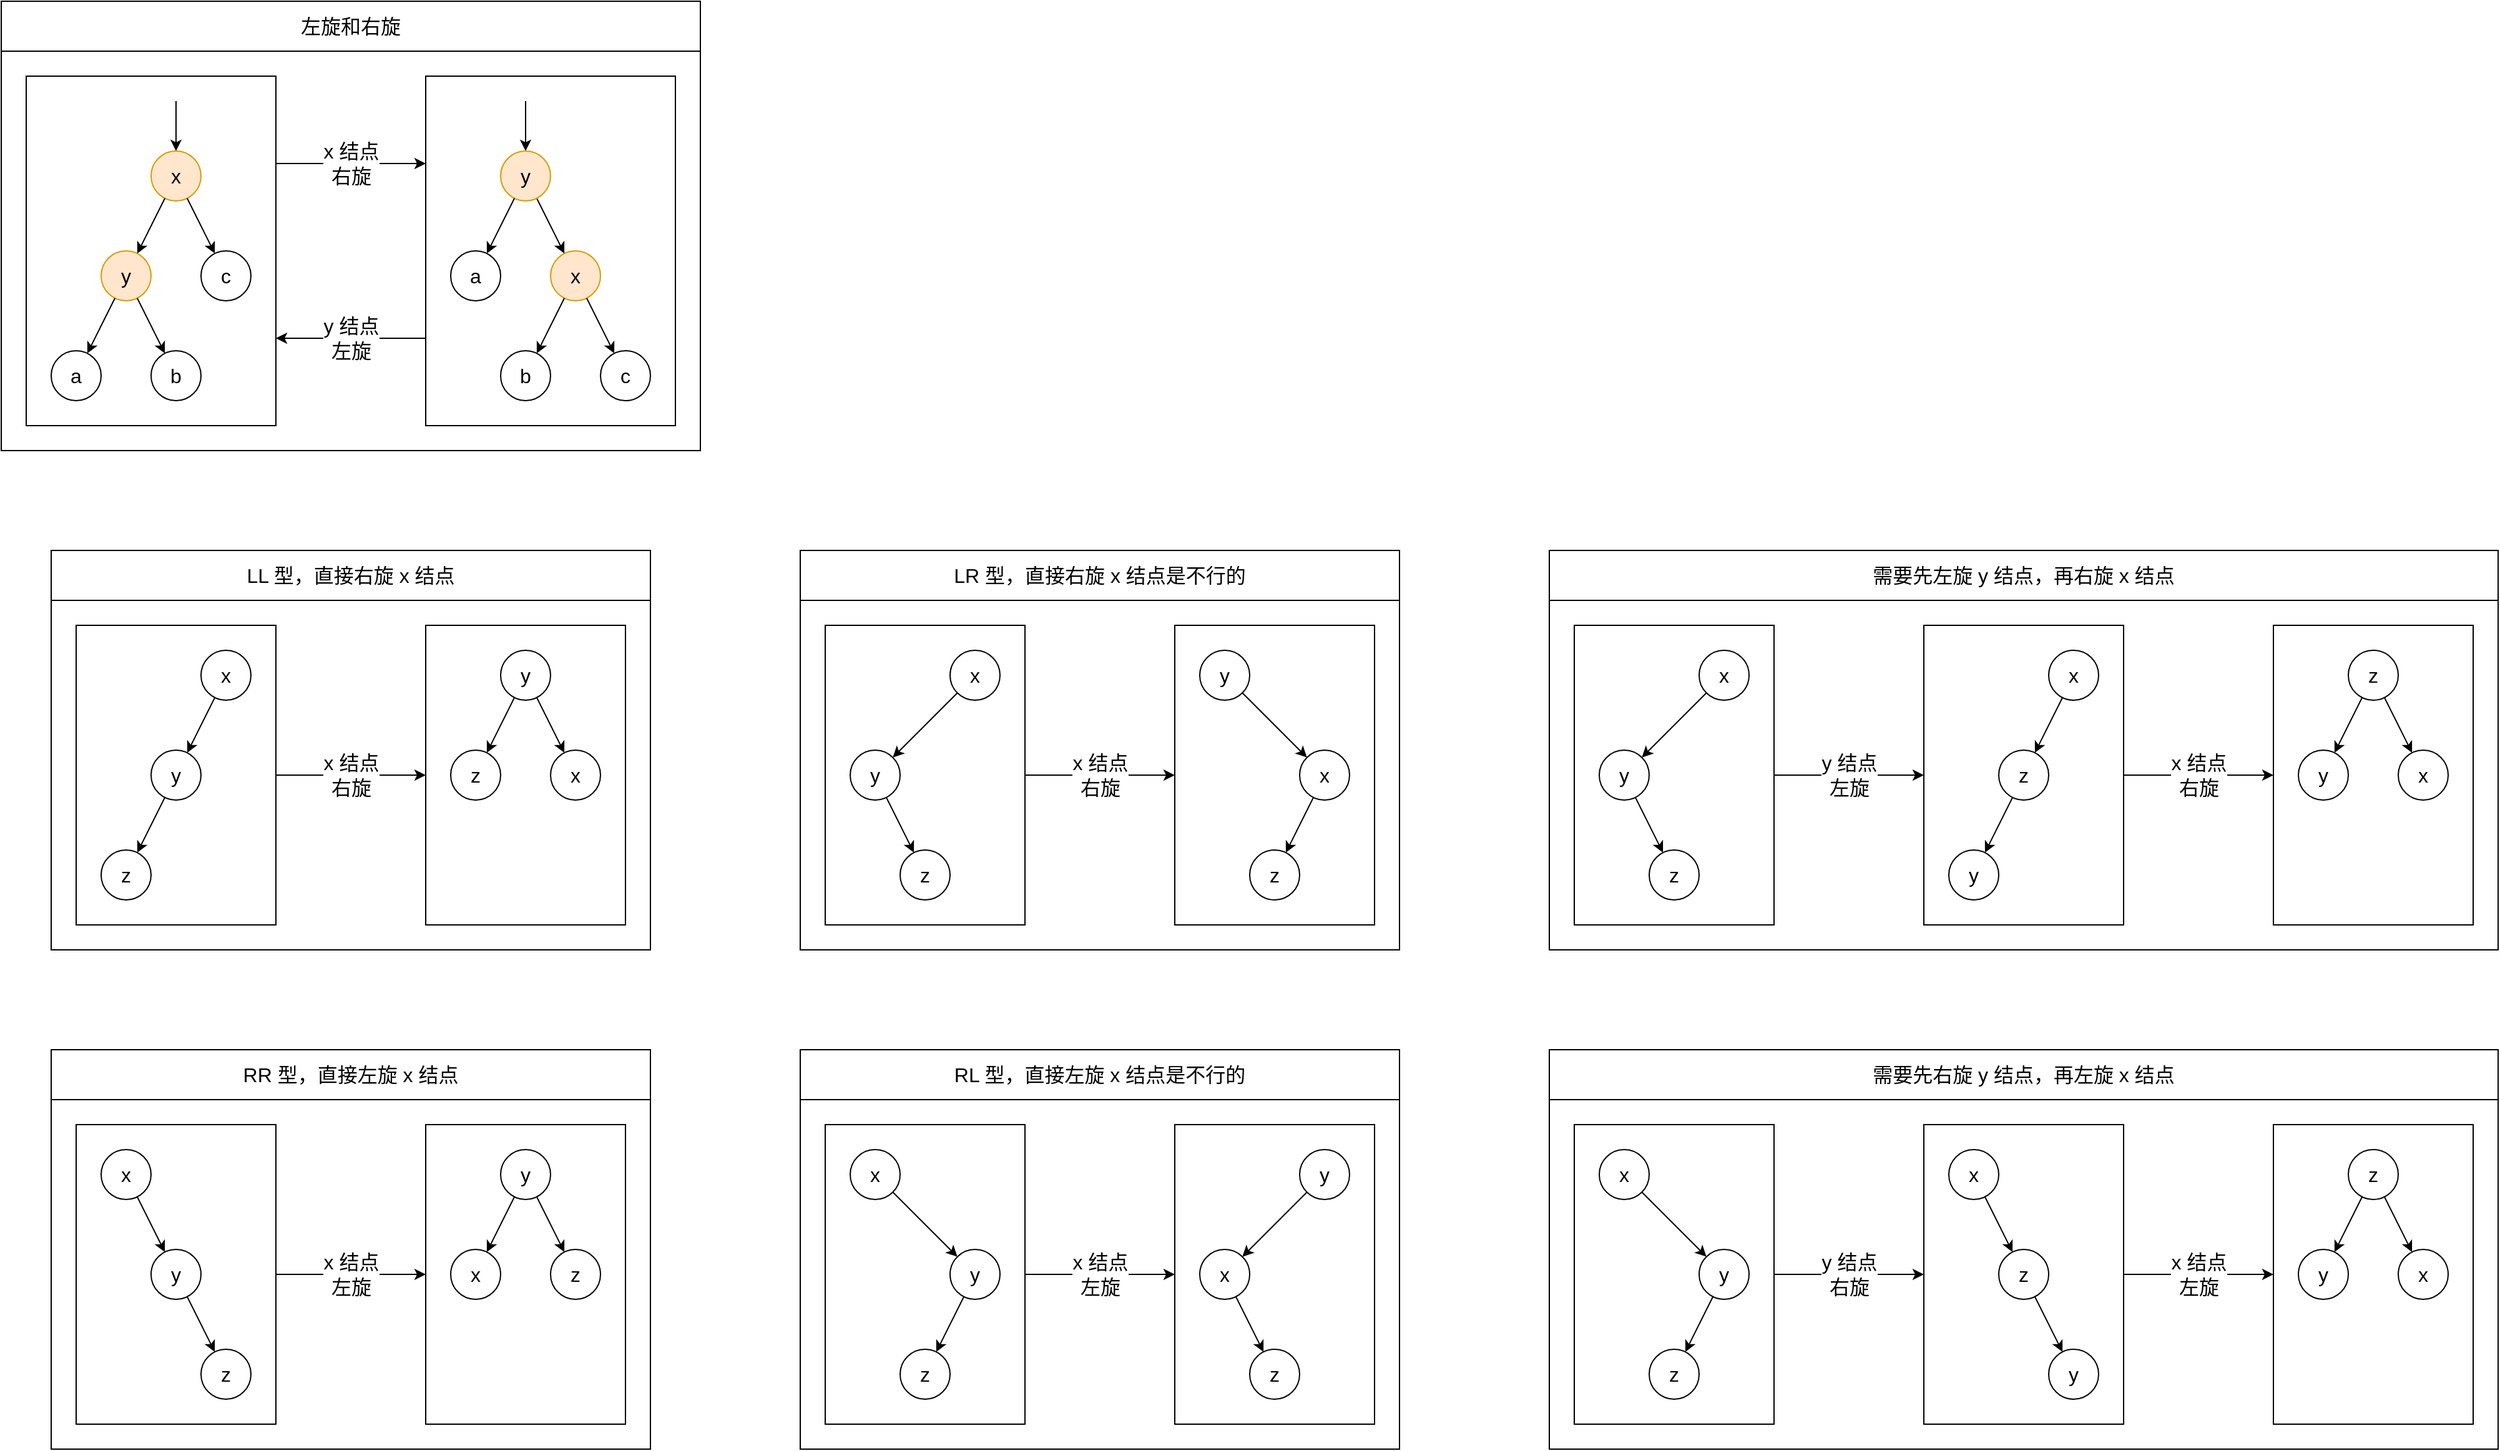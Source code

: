 <mxfile version="17.4.2" type="device"><diagram id="_bUpWqj7uk2EGXvaQ5KL" name="第 1 页"><mxGraphModel dx="1408" dy="843" grid="1" gridSize="10" guides="0" tooltips="1" connect="1" arrows="1" fold="1" page="1" pageScale="1" pageWidth="827" pageHeight="1169" math="0" shadow="0"><root><mxCell id="0"/><mxCell id="1" parent="0"/><mxCell id="I18czegkz8IkcdXiJv6t-111" value="" style="group" parent="1" vertex="1" connectable="0"><mxGeometry x="40" y="40" width="560" height="360" as="geometry"/></mxCell><mxCell id="I18czegkz8IkcdXiJv6t-49" value="左旋和右旋" style="rounded=0;whiteSpace=wrap;html=1;fontSize=16;fillColor=none;container=0;" parent="I18czegkz8IkcdXiJv6t-111" vertex="1"><mxGeometry width="560" height="40" as="geometry"/></mxCell><mxCell id="I18czegkz8IkcdXiJv6t-26" value="" style="rounded=0;whiteSpace=wrap;html=1;fillColor=none;fontSize=16;container=0;" parent="I18czegkz8IkcdXiJv6t-111" vertex="1"><mxGeometry x="20" y="60" width="200" height="280" as="geometry"/></mxCell><mxCell id="I18czegkz8IkcdXiJv6t-27" value="" style="rounded=0;whiteSpace=wrap;html=1;fillColor=none;fontSize=16;container=0;" parent="I18czegkz8IkcdXiJv6t-111" vertex="1"><mxGeometry x="340" y="60" width="200" height="280" as="geometry"/></mxCell><mxCell id="I18czegkz8IkcdXiJv6t-32" value="" style="rounded=0;whiteSpace=wrap;html=1;fontSize=16;fillColor=none;container=0;" parent="I18czegkz8IkcdXiJv6t-111" vertex="1"><mxGeometry y="40" width="560" height="320" as="geometry"/></mxCell><mxCell id="I18czegkz8IkcdXiJv6t-6" style="rounded=0;orthogonalLoop=1;jettySize=auto;html=1;fontSize=16;" parent="I18czegkz8IkcdXiJv6t-111" target="I18czegkz8IkcdXiJv6t-3" edge="1"><mxGeometry relative="1" as="geometry"><mxPoint x="140" y="80" as="sourcePoint"/></mxGeometry></mxCell><mxCell id="I18czegkz8IkcdXiJv6t-3" value="x" style="ellipse;whiteSpace=wrap;html=1;aspect=fixed;fontSize=16;fillColor=#ffe6cc;strokeColor=#d79b00;container=0;" parent="I18czegkz8IkcdXiJv6t-111" vertex="1"><mxGeometry x="120" y="120" width="40" height="40" as="geometry"/></mxCell><mxCell id="I18czegkz8IkcdXiJv6t-8" value="y" style="ellipse;whiteSpace=wrap;html=1;aspect=fixed;fontSize=16;fillColor=#ffe6cc;strokeColor=#d79b00;container=0;" parent="I18czegkz8IkcdXiJv6t-111" vertex="1"><mxGeometry x="80" y="200" width="40" height="40" as="geometry"/></mxCell><mxCell id="I18czegkz8IkcdXiJv6t-12" style="rounded=0;orthogonalLoop=1;jettySize=auto;html=1;fontSize=16;" parent="I18czegkz8IkcdXiJv6t-111" source="I18czegkz8IkcdXiJv6t-3" target="I18czegkz8IkcdXiJv6t-8" edge="1"><mxGeometry relative="1" as="geometry"/></mxCell><mxCell id="I18czegkz8IkcdXiJv6t-9" value="c" style="ellipse;whiteSpace=wrap;html=1;aspect=fixed;fontSize=16;container=0;" parent="I18czegkz8IkcdXiJv6t-111" vertex="1"><mxGeometry x="160" y="200" width="40" height="40" as="geometry"/></mxCell><mxCell id="I18czegkz8IkcdXiJv6t-13" style="rounded=0;orthogonalLoop=1;jettySize=auto;html=1;fontSize=16;" parent="I18czegkz8IkcdXiJv6t-111" source="I18czegkz8IkcdXiJv6t-3" target="I18czegkz8IkcdXiJv6t-9" edge="1"><mxGeometry relative="1" as="geometry"/></mxCell><mxCell id="I18czegkz8IkcdXiJv6t-10" value="a" style="ellipse;whiteSpace=wrap;html=1;aspect=fixed;fontSize=16;container=0;" parent="I18czegkz8IkcdXiJv6t-111" vertex="1"><mxGeometry x="40" y="280" width="40" height="40" as="geometry"/></mxCell><mxCell id="I18czegkz8IkcdXiJv6t-14" style="rounded=0;orthogonalLoop=1;jettySize=auto;html=1;fontSize=16;" parent="I18czegkz8IkcdXiJv6t-111" source="I18czegkz8IkcdXiJv6t-8" target="I18czegkz8IkcdXiJv6t-10" edge="1"><mxGeometry relative="1" as="geometry"><mxPoint x="100" y="240" as="sourcePoint"/></mxGeometry></mxCell><mxCell id="I18czegkz8IkcdXiJv6t-11" value="b" style="ellipse;whiteSpace=wrap;html=1;aspect=fixed;fontSize=16;container=0;" parent="I18czegkz8IkcdXiJv6t-111" vertex="1"><mxGeometry x="120" y="280" width="40" height="40" as="geometry"/></mxCell><mxCell id="I18czegkz8IkcdXiJv6t-15" style="rounded=0;orthogonalLoop=1;jettySize=auto;html=1;fontSize=16;" parent="I18czegkz8IkcdXiJv6t-111" source="I18czegkz8IkcdXiJv6t-8" target="I18czegkz8IkcdXiJv6t-11" edge="1"><mxGeometry relative="1" as="geometry"><mxPoint x="100" y="240" as="sourcePoint"/></mxGeometry></mxCell><mxCell id="I18czegkz8IkcdXiJv6t-16" style="rounded=0;orthogonalLoop=1;jettySize=auto;html=1;fontSize=16;" parent="I18czegkz8IkcdXiJv6t-111" target="I18czegkz8IkcdXiJv6t-21" edge="1"><mxGeometry relative="1" as="geometry"><mxPoint x="420" y="80" as="sourcePoint"/></mxGeometry></mxCell><mxCell id="I18czegkz8IkcdXiJv6t-18" value="x" style="ellipse;whiteSpace=wrap;html=1;aspect=fixed;fontSize=16;fillColor=#ffe6cc;strokeColor=#d79b00;container=0;" parent="I18czegkz8IkcdXiJv6t-111" vertex="1"><mxGeometry x="440" y="200" width="40" height="40" as="geometry"/></mxCell><mxCell id="I18czegkz8IkcdXiJv6t-20" style="rounded=0;orthogonalLoop=1;jettySize=auto;html=1;fontSize=16;" parent="I18czegkz8IkcdXiJv6t-111" source="I18czegkz8IkcdXiJv6t-18" target="I18czegkz8IkcdXiJv6t-24" edge="1"><mxGeometry relative="1" as="geometry"><mxPoint x="340" y="210" as="sourcePoint"/></mxGeometry></mxCell><mxCell id="I18czegkz8IkcdXiJv6t-25" style="rounded=0;orthogonalLoop=1;jettySize=auto;html=1;fontSize=16;" parent="I18czegkz8IkcdXiJv6t-111" source="I18czegkz8IkcdXiJv6t-21" target="I18czegkz8IkcdXiJv6t-18" edge="1"><mxGeometry relative="1" as="geometry"/></mxCell><mxCell id="I18czegkz8IkcdXiJv6t-21" value="y" style="ellipse;whiteSpace=wrap;html=1;aspect=fixed;fontSize=16;fillColor=#ffe6cc;strokeColor=#d79b00;container=0;" parent="I18czegkz8IkcdXiJv6t-111" vertex="1"><mxGeometry x="400" y="120" width="40" height="40" as="geometry"/></mxCell><mxCell id="I18czegkz8IkcdXiJv6t-22" value="c" style="ellipse;whiteSpace=wrap;html=1;aspect=fixed;fontSize=16;container=0;" parent="I18czegkz8IkcdXiJv6t-111" vertex="1"><mxGeometry x="480" y="280" width="40" height="40" as="geometry"/></mxCell><mxCell id="I18czegkz8IkcdXiJv6t-17" style="rounded=0;orthogonalLoop=1;jettySize=auto;html=1;strokeColor=default;fontSize=16;" parent="I18czegkz8IkcdXiJv6t-111" source="I18czegkz8IkcdXiJv6t-18" target="I18czegkz8IkcdXiJv6t-22" edge="1"><mxGeometry relative="1" as="geometry"/></mxCell><mxCell id="I18czegkz8IkcdXiJv6t-23" value="a" style="ellipse;whiteSpace=wrap;html=1;aspect=fixed;fontSize=16;container=0;" parent="I18czegkz8IkcdXiJv6t-111" vertex="1"><mxGeometry x="360" y="200" width="40" height="40" as="geometry"/></mxCell><mxCell id="I18czegkz8IkcdXiJv6t-19" style="rounded=0;orthogonalLoop=1;jettySize=auto;html=1;fontSize=16;" parent="I18czegkz8IkcdXiJv6t-111" source="I18czegkz8IkcdXiJv6t-21" target="I18czegkz8IkcdXiJv6t-23" edge="1"><mxGeometry relative="1" as="geometry"><mxPoint x="420" y="160" as="sourcePoint"/></mxGeometry></mxCell><mxCell id="I18czegkz8IkcdXiJv6t-24" value="b" style="ellipse;whiteSpace=wrap;html=1;aspect=fixed;fontSize=16;container=0;" parent="I18czegkz8IkcdXiJv6t-111" vertex="1"><mxGeometry x="400" y="280" width="40" height="40" as="geometry"/></mxCell><mxCell id="I18czegkz8IkcdXiJv6t-28" value="" style="endArrow=classic;html=1;rounded=0;strokeColor=default;exitX=1;exitY=0.25;exitDx=0;exitDy=0;entryX=0;entryY=0.25;entryDx=0;entryDy=0;fontSize=16;" parent="I18czegkz8IkcdXiJv6t-111" source="I18czegkz8IkcdXiJv6t-26" target="I18czegkz8IkcdXiJv6t-27" edge="1"><mxGeometry width="50" height="50" relative="1" as="geometry"><mxPoint x="400" y="220" as="sourcePoint"/><mxPoint x="450" y="170" as="targetPoint"/></mxGeometry></mxCell><mxCell id="I18czegkz8IkcdXiJv6t-29" value="x 结点&lt;br&gt;右旋" style="edgeLabel;html=1;align=center;verticalAlign=middle;resizable=0;points=[];fontSize=16;container=0;" parent="I18czegkz8IkcdXiJv6t-28" vertex="1" connectable="0"><mxGeometry relative="1" as="geometry"><mxPoint as="offset"/></mxGeometry></mxCell><mxCell id="I18czegkz8IkcdXiJv6t-30" value="" style="endArrow=classic;html=1;rounded=0;strokeColor=default;exitX=0;exitY=0.75;exitDx=0;exitDy=0;entryX=1;entryY=0.75;entryDx=0;entryDy=0;fontSize=16;" parent="I18czegkz8IkcdXiJv6t-111" source="I18czegkz8IkcdXiJv6t-27" target="I18czegkz8IkcdXiJv6t-26" edge="1"><mxGeometry width="50" height="50" relative="1" as="geometry"><mxPoint x="230" y="140" as="sourcePoint"/><mxPoint x="370" y="140" as="targetPoint"/></mxGeometry></mxCell><mxCell id="I18czegkz8IkcdXiJv6t-31" value="y 结点&lt;br&gt;左旋" style="edgeLabel;html=1;align=center;verticalAlign=middle;resizable=0;points=[];fontSize=16;container=0;" parent="I18czegkz8IkcdXiJv6t-30" vertex="1" connectable="0"><mxGeometry relative="1" as="geometry"><mxPoint as="offset"/></mxGeometry></mxCell><mxCell id="I18czegkz8IkcdXiJv6t-112" value="" style="group" parent="1" vertex="1" connectable="0"><mxGeometry x="80" y="480" width="480" height="320" as="geometry"/></mxCell><mxCell id="I18czegkz8IkcdXiJv6t-45" value="" style="rounded=0;whiteSpace=wrap;html=1;fontSize=16;fillColor=none;container=0;" parent="I18czegkz8IkcdXiJv6t-112" vertex="1"><mxGeometry x="20" y="60" width="160" height="240" as="geometry"/></mxCell><mxCell id="I18czegkz8IkcdXiJv6t-46" value="" style="rounded=0;whiteSpace=wrap;html=1;fontSize=16;fillColor=none;container=0;" parent="I18czegkz8IkcdXiJv6t-112" vertex="1"><mxGeometry x="300" y="60" width="160" height="240" as="geometry"/></mxCell><mxCell id="I18czegkz8IkcdXiJv6t-52" value="" style="rounded=0;whiteSpace=wrap;html=1;fontSize=16;fillColor=none;container=0;" parent="I18czegkz8IkcdXiJv6t-112" vertex="1"><mxGeometry y="40" width="480" height="280" as="geometry"/></mxCell><mxCell id="I18czegkz8IkcdXiJv6t-34" value="x" style="ellipse;whiteSpace=wrap;html=1;aspect=fixed;fontSize=16;container=0;" parent="I18czegkz8IkcdXiJv6t-112" vertex="1"><mxGeometry x="120" y="80" width="40" height="40" as="geometry"/></mxCell><mxCell id="I18czegkz8IkcdXiJv6t-35" style="rounded=0;orthogonalLoop=1;jettySize=auto;html=1;fontSize=16;" parent="I18czegkz8IkcdXiJv6t-112" source="I18czegkz8IkcdXiJv6t-34" target="I18czegkz8IkcdXiJv6t-37" edge="1"><mxGeometry relative="1" as="geometry"><mxPoint x="20" y="90" as="sourcePoint"/></mxGeometry></mxCell><mxCell id="I18czegkz8IkcdXiJv6t-36" value="z" style="ellipse;whiteSpace=wrap;html=1;aspect=fixed;fontSize=16;container=0;" parent="I18czegkz8IkcdXiJv6t-112" vertex="1"><mxGeometry x="40" y="240" width="40" height="40" as="geometry"/></mxCell><mxCell id="I18czegkz8IkcdXiJv6t-37" value="y" style="ellipse;whiteSpace=wrap;html=1;aspect=fixed;fontSize=16;container=0;" parent="I18czegkz8IkcdXiJv6t-112" vertex="1"><mxGeometry x="80" y="160" width="40" height="40" as="geometry"/></mxCell><mxCell id="I18czegkz8IkcdXiJv6t-39" value="x" style="ellipse;whiteSpace=wrap;html=1;aspect=fixed;fontSize=16;container=0;" parent="I18czegkz8IkcdXiJv6t-112" vertex="1"><mxGeometry x="400" y="160" width="40" height="40" as="geometry"/></mxCell><mxCell id="I18czegkz8IkcdXiJv6t-40" style="rounded=0;orthogonalLoop=1;jettySize=auto;html=1;fontSize=16;" parent="I18czegkz8IkcdXiJv6t-112" source="I18czegkz8IkcdXiJv6t-42" target="I18czegkz8IkcdXiJv6t-39" edge="1"><mxGeometry relative="1" as="geometry"><mxPoint x="440" y="70" as="sourcePoint"/></mxGeometry></mxCell><mxCell id="I18czegkz8IkcdXiJv6t-41" value="z" style="ellipse;whiteSpace=wrap;html=1;aspect=fixed;fontSize=16;container=0;" parent="I18czegkz8IkcdXiJv6t-112" vertex="1"><mxGeometry x="320" y="160" width="40" height="40" as="geometry"/></mxCell><mxCell id="I18czegkz8IkcdXiJv6t-33" style="rounded=0;orthogonalLoop=1;jettySize=auto;html=1;strokeColor=default;fontSize=16;" parent="I18czegkz8IkcdXiJv6t-112" source="I18czegkz8IkcdXiJv6t-37" target="I18czegkz8IkcdXiJv6t-36" edge="1"><mxGeometry relative="1" as="geometry"/></mxCell><mxCell id="I18czegkz8IkcdXiJv6t-42" value="y" style="ellipse;whiteSpace=wrap;html=1;aspect=fixed;fontSize=16;container=0;" parent="I18czegkz8IkcdXiJv6t-112" vertex="1"><mxGeometry x="360" y="80" width="40" height="40" as="geometry"/></mxCell><mxCell id="I18czegkz8IkcdXiJv6t-38" style="rounded=0;orthogonalLoop=1;jettySize=auto;html=1;strokeColor=default;fontSize=16;" parent="I18czegkz8IkcdXiJv6t-112" source="I18czegkz8IkcdXiJv6t-42" target="I18czegkz8IkcdXiJv6t-41" edge="1"><mxGeometry relative="1" as="geometry"/></mxCell><mxCell id="I18czegkz8IkcdXiJv6t-47" value="" style="endArrow=classic;html=1;rounded=0;fontSize=16;strokeColor=default;" parent="I18czegkz8IkcdXiJv6t-112" source="I18czegkz8IkcdXiJv6t-45" target="I18czegkz8IkcdXiJv6t-46" edge="1"><mxGeometry width="50" height="50" relative="1" as="geometry"><mxPoint x="340" y="110" as="sourcePoint"/><mxPoint x="390" y="60" as="targetPoint"/></mxGeometry></mxCell><mxCell id="I18czegkz8IkcdXiJv6t-48" value="x 结点&lt;br&gt;右旋" style="edgeLabel;html=1;align=center;verticalAlign=middle;resizable=0;points=[];fontSize=16;container=0;" parent="I18czegkz8IkcdXiJv6t-47" vertex="1" connectable="0"><mxGeometry relative="1" as="geometry"><mxPoint as="offset"/></mxGeometry></mxCell><mxCell id="I18czegkz8IkcdXiJv6t-53" value="LL 型，直接右旋 x 结点" style="rounded=0;whiteSpace=wrap;html=1;fontSize=16;fillColor=none;container=0;" parent="I18czegkz8IkcdXiJv6t-112" vertex="1"><mxGeometry width="480" height="40" as="geometry"/></mxCell><mxCell id="I18czegkz8IkcdXiJv6t-113" value="" style="group" parent="1" vertex="1" connectable="0"><mxGeometry x="80" y="880" width="480" height="320" as="geometry"/></mxCell><mxCell id="I18czegkz8IkcdXiJv6t-68" value="" style="rounded=0;whiteSpace=wrap;html=1;fontSize=16;fillColor=none;" parent="I18czegkz8IkcdXiJv6t-113" vertex="1"><mxGeometry y="40" width="480" height="280" as="geometry"/></mxCell><mxCell id="I18czegkz8IkcdXiJv6t-65" value="" style="rounded=0;whiteSpace=wrap;html=1;fontSize=16;fillColor=none;" parent="I18czegkz8IkcdXiJv6t-113" vertex="1"><mxGeometry x="300" y="60" width="160" height="240" as="geometry"/></mxCell><mxCell id="I18czegkz8IkcdXiJv6t-64" value="" style="rounded=0;whiteSpace=wrap;html=1;fontSize=16;fillColor=none;" parent="I18czegkz8IkcdXiJv6t-113" vertex="1"><mxGeometry x="20" y="60" width="160" height="240" as="geometry"/></mxCell><mxCell id="I18czegkz8IkcdXiJv6t-55" value="x" style="ellipse;whiteSpace=wrap;html=1;aspect=fixed;fontSize=16;" parent="I18czegkz8IkcdXiJv6t-113" vertex="1"><mxGeometry x="40" y="80" width="40" height="40" as="geometry"/></mxCell><mxCell id="I18czegkz8IkcdXiJv6t-56" style="rounded=0;orthogonalLoop=1;jettySize=auto;html=1;fontSize=16;" parent="I18czegkz8IkcdXiJv6t-113" source="I18czegkz8IkcdXiJv6t-55" target="I18czegkz8IkcdXiJv6t-58" edge="1"><mxGeometry relative="1" as="geometry"><mxPoint x="20" y="90" as="sourcePoint"/></mxGeometry></mxCell><mxCell id="I18czegkz8IkcdXiJv6t-57" value="z" style="ellipse;whiteSpace=wrap;html=1;aspect=fixed;fontSize=16;" parent="I18czegkz8IkcdXiJv6t-113" vertex="1"><mxGeometry x="120" y="240" width="40" height="40" as="geometry"/></mxCell><mxCell id="I18czegkz8IkcdXiJv6t-58" value="y" style="ellipse;whiteSpace=wrap;html=1;aspect=fixed;fontSize=16;" parent="I18czegkz8IkcdXiJv6t-113" vertex="1"><mxGeometry x="80" y="160" width="40" height="40" as="geometry"/></mxCell><mxCell id="I18czegkz8IkcdXiJv6t-60" value="z" style="ellipse;whiteSpace=wrap;html=1;aspect=fixed;fontSize=16;" parent="I18czegkz8IkcdXiJv6t-113" vertex="1"><mxGeometry x="400" y="160" width="40" height="40" as="geometry"/></mxCell><mxCell id="I18czegkz8IkcdXiJv6t-61" style="rounded=0;orthogonalLoop=1;jettySize=auto;html=1;fontSize=16;" parent="I18czegkz8IkcdXiJv6t-113" source="I18czegkz8IkcdXiJv6t-63" target="I18czegkz8IkcdXiJv6t-60" edge="1"><mxGeometry relative="1" as="geometry"><mxPoint x="440" y="70" as="sourcePoint"/></mxGeometry></mxCell><mxCell id="I18czegkz8IkcdXiJv6t-62" value="x" style="ellipse;whiteSpace=wrap;html=1;aspect=fixed;fontSize=16;" parent="I18czegkz8IkcdXiJv6t-113" vertex="1"><mxGeometry x="320" y="160" width="40" height="40" as="geometry"/></mxCell><mxCell id="I18czegkz8IkcdXiJv6t-54" style="rounded=0;orthogonalLoop=1;jettySize=auto;html=1;strokeColor=default;fontSize=16;" parent="I18czegkz8IkcdXiJv6t-113" source="I18czegkz8IkcdXiJv6t-58" target="I18czegkz8IkcdXiJv6t-57" edge="1"><mxGeometry relative="1" as="geometry"/></mxCell><mxCell id="I18czegkz8IkcdXiJv6t-63" value="y" style="ellipse;whiteSpace=wrap;html=1;aspect=fixed;fontSize=16;" parent="I18czegkz8IkcdXiJv6t-113" vertex="1"><mxGeometry x="360" y="80" width="40" height="40" as="geometry"/></mxCell><mxCell id="I18czegkz8IkcdXiJv6t-59" style="rounded=0;orthogonalLoop=1;jettySize=auto;html=1;strokeColor=default;fontSize=16;" parent="I18czegkz8IkcdXiJv6t-113" source="I18czegkz8IkcdXiJv6t-63" target="I18czegkz8IkcdXiJv6t-62" edge="1"><mxGeometry relative="1" as="geometry"/></mxCell><mxCell id="I18czegkz8IkcdXiJv6t-66" value="" style="endArrow=classic;html=1;rounded=0;fontSize=16;strokeColor=default;" parent="I18czegkz8IkcdXiJv6t-113" source="I18czegkz8IkcdXiJv6t-64" target="I18czegkz8IkcdXiJv6t-65" edge="1"><mxGeometry width="50" height="50" relative="1" as="geometry"><mxPoint x="340" y="110" as="sourcePoint"/><mxPoint x="390" y="60" as="targetPoint"/></mxGeometry></mxCell><mxCell id="I18czegkz8IkcdXiJv6t-67" value="x 结点&lt;br&gt;左旋" style="edgeLabel;html=1;align=center;verticalAlign=middle;resizable=0;points=[];fontSize=16;" parent="I18czegkz8IkcdXiJv6t-66" vertex="1" connectable="0"><mxGeometry relative="1" as="geometry"><mxPoint as="offset"/></mxGeometry></mxCell><mxCell id="I18czegkz8IkcdXiJv6t-69" value="RR 型，直接左旋 x 结点" style="rounded=0;whiteSpace=wrap;html=1;fontSize=16;fillColor=none;" parent="I18czegkz8IkcdXiJv6t-113" vertex="1"><mxGeometry width="480" height="40" as="geometry"/></mxCell><mxCell id="I18czegkz8IkcdXiJv6t-154" value="" style="group" parent="1" vertex="1" connectable="0"><mxGeometry x="1280" y="480" width="760" height="320" as="geometry"/></mxCell><mxCell id="I18czegkz8IkcdXiJv6t-89" value="" style="rounded=0;whiteSpace=wrap;html=1;fontSize=16;fillColor=none;" parent="I18czegkz8IkcdXiJv6t-154" vertex="1"><mxGeometry y="40" width="760" height="280" as="geometry"/></mxCell><mxCell id="I18czegkz8IkcdXiJv6t-87" value="" style="rounded=0;whiteSpace=wrap;html=1;fontSize=16;fillColor=none;" parent="I18czegkz8IkcdXiJv6t-154" vertex="1"><mxGeometry x="20" y="60" width="160" height="240" as="geometry"/></mxCell><mxCell id="I18czegkz8IkcdXiJv6t-88" value="" style="rounded=0;whiteSpace=wrap;html=1;fontSize=16;fillColor=none;" parent="I18czegkz8IkcdXiJv6t-154" vertex="1"><mxGeometry x="300" y="60" width="160" height="240" as="geometry"/></mxCell><mxCell id="I18czegkz8IkcdXiJv6t-91" value="x" style="ellipse;whiteSpace=wrap;html=1;aspect=fixed;fontSize=16;" parent="I18czegkz8IkcdXiJv6t-154" vertex="1"><mxGeometry x="120" y="80" width="40" height="40" as="geometry"/></mxCell><mxCell id="I18czegkz8IkcdXiJv6t-92" style="rounded=0;orthogonalLoop=1;jettySize=auto;html=1;fontSize=16;" parent="I18czegkz8IkcdXiJv6t-154" source="I18czegkz8IkcdXiJv6t-91" target="I18czegkz8IkcdXiJv6t-94" edge="1"><mxGeometry relative="1" as="geometry"><mxPoint x="20" y="90" as="sourcePoint"/></mxGeometry></mxCell><mxCell id="I18czegkz8IkcdXiJv6t-93" value="z" style="ellipse;whiteSpace=wrap;html=1;aspect=fixed;fontSize=16;" parent="I18czegkz8IkcdXiJv6t-154" vertex="1"><mxGeometry x="80" y="240" width="40" height="40" as="geometry"/></mxCell><mxCell id="I18czegkz8IkcdXiJv6t-94" value="y" style="ellipse;whiteSpace=wrap;html=1;aspect=fixed;fontSize=16;" parent="I18czegkz8IkcdXiJv6t-154" vertex="1"><mxGeometry x="40" y="160" width="40" height="40" as="geometry"/></mxCell><mxCell id="I18czegkz8IkcdXiJv6t-96" value="x" style="ellipse;whiteSpace=wrap;html=1;aspect=fixed;fontSize=16;" parent="I18czegkz8IkcdXiJv6t-154" vertex="1"><mxGeometry x="400" y="80" width="40" height="40" as="geometry"/></mxCell><mxCell id="I18czegkz8IkcdXiJv6t-90" style="rounded=0;orthogonalLoop=1;jettySize=auto;html=1;strokeColor=default;fontSize=16;" parent="I18czegkz8IkcdXiJv6t-154" source="I18czegkz8IkcdXiJv6t-94" target="I18czegkz8IkcdXiJv6t-93" edge="1"><mxGeometry relative="1" as="geometry"/></mxCell><mxCell id="I18czegkz8IkcdXiJv6t-98" value="z" style="ellipse;whiteSpace=wrap;html=1;aspect=fixed;fontSize=16;" parent="I18czegkz8IkcdXiJv6t-154" vertex="1"><mxGeometry x="360" y="160" width="40" height="40" as="geometry"/></mxCell><mxCell id="I18czegkz8IkcdXiJv6t-95" style="rounded=0;orthogonalLoop=1;jettySize=auto;html=1;strokeColor=default;fontSize=16;" parent="I18czegkz8IkcdXiJv6t-154" source="I18czegkz8IkcdXiJv6t-96" target="I18czegkz8IkcdXiJv6t-98" edge="1"><mxGeometry relative="1" as="geometry"/></mxCell><mxCell id="I18czegkz8IkcdXiJv6t-99" value="y" style="ellipse;whiteSpace=wrap;html=1;aspect=fixed;fontSize=16;" parent="I18czegkz8IkcdXiJv6t-154" vertex="1"><mxGeometry x="320" y="240" width="40" height="40" as="geometry"/></mxCell><mxCell id="I18czegkz8IkcdXiJv6t-97" style="rounded=0;orthogonalLoop=1;jettySize=auto;html=1;fontSize=16;" parent="I18czegkz8IkcdXiJv6t-154" source="I18czegkz8IkcdXiJv6t-98" target="I18czegkz8IkcdXiJv6t-99" edge="1"><mxGeometry relative="1" as="geometry"><mxPoint x="440" y="70" as="sourcePoint"/></mxGeometry></mxCell><mxCell id="I18czegkz8IkcdXiJv6t-100" value="" style="endArrow=classic;html=1;rounded=0;fontSize=16;strokeColor=default;" parent="I18czegkz8IkcdXiJv6t-154" source="I18czegkz8IkcdXiJv6t-87" target="I18czegkz8IkcdXiJv6t-88" edge="1"><mxGeometry width="50" height="50" relative="1" as="geometry"><mxPoint x="340" y="110" as="sourcePoint"/><mxPoint x="390" y="60" as="targetPoint"/></mxGeometry></mxCell><mxCell id="I18czegkz8IkcdXiJv6t-101" value="y 结点&lt;br&gt;左旋" style="edgeLabel;html=1;align=center;verticalAlign=middle;resizable=0;points=[];fontSize=16;" parent="I18czegkz8IkcdXiJv6t-100" vertex="1" connectable="0"><mxGeometry relative="1" as="geometry"><mxPoint as="offset"/></mxGeometry></mxCell><mxCell id="I18czegkz8IkcdXiJv6t-102" value="需要先左旋 y 结点，再右旋 x 结点" style="rounded=0;whiteSpace=wrap;html=1;fontSize=16;fillColor=none;" parent="I18czegkz8IkcdXiJv6t-154" vertex="1"><mxGeometry width="760" height="40" as="geometry"/></mxCell><mxCell id="I18czegkz8IkcdXiJv6t-103" value="" style="rounded=0;whiteSpace=wrap;html=1;fontSize=16;fillColor=none;" parent="I18czegkz8IkcdXiJv6t-154" vertex="1"><mxGeometry x="580" y="60" width="160" height="240" as="geometry"/></mxCell><mxCell id="I18czegkz8IkcdXiJv6t-105" value="x" style="ellipse;whiteSpace=wrap;html=1;aspect=fixed;fontSize=16;" parent="I18czegkz8IkcdXiJv6t-154" vertex="1"><mxGeometry x="680" y="160" width="40" height="40" as="geometry"/></mxCell><mxCell id="I18czegkz8IkcdXiJv6t-107" value="z" style="ellipse;whiteSpace=wrap;html=1;aspect=fixed;fontSize=16;" parent="I18czegkz8IkcdXiJv6t-154" vertex="1"><mxGeometry x="640" y="80" width="40" height="40" as="geometry"/></mxCell><mxCell id="I18czegkz8IkcdXiJv6t-104" style="rounded=0;orthogonalLoop=1;jettySize=auto;html=1;strokeColor=default;fontSize=16;" parent="I18czegkz8IkcdXiJv6t-154" source="I18czegkz8IkcdXiJv6t-107" target="I18czegkz8IkcdXiJv6t-105" edge="1"><mxGeometry relative="1" as="geometry"/></mxCell><mxCell id="I18czegkz8IkcdXiJv6t-108" value="y" style="ellipse;whiteSpace=wrap;html=1;aspect=fixed;fontSize=16;" parent="I18czegkz8IkcdXiJv6t-154" vertex="1"><mxGeometry x="600" y="160" width="40" height="40" as="geometry"/></mxCell><mxCell id="I18czegkz8IkcdXiJv6t-106" style="rounded=0;orthogonalLoop=1;jettySize=auto;html=1;fontSize=16;" parent="I18czegkz8IkcdXiJv6t-154" source="I18czegkz8IkcdXiJv6t-107" target="I18czegkz8IkcdXiJv6t-108" edge="1"><mxGeometry relative="1" as="geometry"><mxPoint x="720" y="-10" as="sourcePoint"/></mxGeometry></mxCell><mxCell id="I18czegkz8IkcdXiJv6t-109" value="" style="endArrow=classic;html=1;rounded=0;fontSize=16;strokeColor=default;" parent="I18czegkz8IkcdXiJv6t-154" source="I18czegkz8IkcdXiJv6t-88" target="I18czegkz8IkcdXiJv6t-103" edge="1"><mxGeometry width="50" height="50" relative="1" as="geometry"><mxPoint x="630" y="-70" as="sourcePoint"/><mxPoint x="350" y="-130" as="targetPoint"/></mxGeometry></mxCell><mxCell id="I18czegkz8IkcdXiJv6t-110" value="x 结点&lt;br&gt;右旋" style="edgeLabel;html=1;align=center;verticalAlign=middle;resizable=0;points=[];fontSize=16;" parent="I18czegkz8IkcdXiJv6t-109" vertex="1" connectable="0"><mxGeometry relative="1" as="geometry"><mxPoint as="offset"/></mxGeometry></mxCell><mxCell id="I18czegkz8IkcdXiJv6t-155" value="" style="group" parent="1" vertex="1" connectable="0"><mxGeometry x="1280" y="880" width="760" height="320" as="geometry"/></mxCell><mxCell id="I18czegkz8IkcdXiJv6t-130" value="" style="rounded=0;whiteSpace=wrap;html=1;fontSize=16;fillColor=none;" parent="I18czegkz8IkcdXiJv6t-155" vertex="1"><mxGeometry y="40" width="760" height="280" as="geometry"/></mxCell><mxCell id="I18czegkz8IkcdXiJv6t-131" value="" style="rounded=0;whiteSpace=wrap;html=1;fontSize=16;fillColor=none;" parent="I18czegkz8IkcdXiJv6t-155" vertex="1"><mxGeometry x="20" y="60" width="160" height="240" as="geometry"/></mxCell><mxCell id="I18czegkz8IkcdXiJv6t-132" value="" style="rounded=0;whiteSpace=wrap;html=1;fontSize=16;fillColor=none;" parent="I18czegkz8IkcdXiJv6t-155" vertex="1"><mxGeometry x="300" y="60" width="160" height="240" as="geometry"/></mxCell><mxCell id="I18czegkz8IkcdXiJv6t-134" value="x" style="ellipse;whiteSpace=wrap;html=1;aspect=fixed;fontSize=16;" parent="I18czegkz8IkcdXiJv6t-155" vertex="1"><mxGeometry x="40" y="80" width="40" height="40" as="geometry"/></mxCell><mxCell id="I18czegkz8IkcdXiJv6t-135" style="rounded=0;orthogonalLoop=1;jettySize=auto;html=1;fontSize=16;" parent="I18czegkz8IkcdXiJv6t-155" source="I18czegkz8IkcdXiJv6t-134" target="I18czegkz8IkcdXiJv6t-137" edge="1"><mxGeometry relative="1" as="geometry"><mxPoint x="20" y="90" as="sourcePoint"/></mxGeometry></mxCell><mxCell id="I18czegkz8IkcdXiJv6t-136" value="z" style="ellipse;whiteSpace=wrap;html=1;aspect=fixed;fontSize=16;" parent="I18czegkz8IkcdXiJv6t-155" vertex="1"><mxGeometry x="80" y="240" width="40" height="40" as="geometry"/></mxCell><mxCell id="I18czegkz8IkcdXiJv6t-137" value="y" style="ellipse;whiteSpace=wrap;html=1;aspect=fixed;fontSize=16;" parent="I18czegkz8IkcdXiJv6t-155" vertex="1"><mxGeometry x="120" y="160" width="40" height="40" as="geometry"/></mxCell><mxCell id="I18czegkz8IkcdXiJv6t-139" value="x" style="ellipse;whiteSpace=wrap;html=1;aspect=fixed;fontSize=16;" parent="I18czegkz8IkcdXiJv6t-155" vertex="1"><mxGeometry x="320" y="80" width="40" height="40" as="geometry"/></mxCell><mxCell id="I18czegkz8IkcdXiJv6t-133" style="rounded=0;orthogonalLoop=1;jettySize=auto;html=1;strokeColor=default;fontSize=16;" parent="I18czegkz8IkcdXiJv6t-155" source="I18czegkz8IkcdXiJv6t-137" target="I18czegkz8IkcdXiJv6t-136" edge="1"><mxGeometry relative="1" as="geometry"/></mxCell><mxCell id="I18czegkz8IkcdXiJv6t-141" value="z" style="ellipse;whiteSpace=wrap;html=1;aspect=fixed;fontSize=16;" parent="I18czegkz8IkcdXiJv6t-155" vertex="1"><mxGeometry x="360" y="160" width="40" height="40" as="geometry"/></mxCell><mxCell id="I18czegkz8IkcdXiJv6t-138" style="rounded=0;orthogonalLoop=1;jettySize=auto;html=1;strokeColor=default;fontSize=16;" parent="I18czegkz8IkcdXiJv6t-155" source="I18czegkz8IkcdXiJv6t-139" target="I18czegkz8IkcdXiJv6t-141" edge="1"><mxGeometry relative="1" as="geometry"/></mxCell><mxCell id="I18czegkz8IkcdXiJv6t-142" value="y" style="ellipse;whiteSpace=wrap;html=1;aspect=fixed;fontSize=16;" parent="I18czegkz8IkcdXiJv6t-155" vertex="1"><mxGeometry x="400" y="240" width="40" height="40" as="geometry"/></mxCell><mxCell id="I18czegkz8IkcdXiJv6t-140" style="rounded=0;orthogonalLoop=1;jettySize=auto;html=1;fontSize=16;" parent="I18czegkz8IkcdXiJv6t-155" source="I18czegkz8IkcdXiJv6t-141" target="I18czegkz8IkcdXiJv6t-142" edge="1"><mxGeometry relative="1" as="geometry"><mxPoint x="440" y="70" as="sourcePoint"/></mxGeometry></mxCell><mxCell id="I18czegkz8IkcdXiJv6t-143" value="" style="endArrow=classic;html=1;rounded=0;fontSize=16;strokeColor=default;" parent="I18czegkz8IkcdXiJv6t-155" source="I18czegkz8IkcdXiJv6t-131" target="I18czegkz8IkcdXiJv6t-132" edge="1"><mxGeometry width="50" height="50" relative="1" as="geometry"><mxPoint x="340" y="110" as="sourcePoint"/><mxPoint x="390" y="60" as="targetPoint"/></mxGeometry></mxCell><mxCell id="I18czegkz8IkcdXiJv6t-144" value="y 结点&lt;br&gt;右旋" style="edgeLabel;html=1;align=center;verticalAlign=middle;resizable=0;points=[];fontSize=16;" parent="I18czegkz8IkcdXiJv6t-143" vertex="1" connectable="0"><mxGeometry relative="1" as="geometry"><mxPoint as="offset"/></mxGeometry></mxCell><mxCell id="I18czegkz8IkcdXiJv6t-145" value="需要先右旋 y 结点，再左旋 x 结点" style="rounded=0;whiteSpace=wrap;html=1;fontSize=16;fillColor=none;" parent="I18czegkz8IkcdXiJv6t-155" vertex="1"><mxGeometry width="760" height="40" as="geometry"/></mxCell><mxCell id="I18czegkz8IkcdXiJv6t-146" value="" style="rounded=0;whiteSpace=wrap;html=1;fontSize=16;fillColor=none;" parent="I18czegkz8IkcdXiJv6t-155" vertex="1"><mxGeometry x="580" y="60" width="160" height="240" as="geometry"/></mxCell><mxCell id="I18czegkz8IkcdXiJv6t-148" value="x" style="ellipse;whiteSpace=wrap;html=1;aspect=fixed;fontSize=16;" parent="I18czegkz8IkcdXiJv6t-155" vertex="1"><mxGeometry x="680" y="160" width="40" height="40" as="geometry"/></mxCell><mxCell id="I18czegkz8IkcdXiJv6t-150" value="z" style="ellipse;whiteSpace=wrap;html=1;aspect=fixed;fontSize=16;" parent="I18czegkz8IkcdXiJv6t-155" vertex="1"><mxGeometry x="640" y="80" width="40" height="40" as="geometry"/></mxCell><mxCell id="I18czegkz8IkcdXiJv6t-147" style="rounded=0;orthogonalLoop=1;jettySize=auto;html=1;strokeColor=default;fontSize=16;" parent="I18czegkz8IkcdXiJv6t-155" source="I18czegkz8IkcdXiJv6t-150" target="I18czegkz8IkcdXiJv6t-148" edge="1"><mxGeometry relative="1" as="geometry"/></mxCell><mxCell id="I18czegkz8IkcdXiJv6t-151" value="y" style="ellipse;whiteSpace=wrap;html=1;aspect=fixed;fontSize=16;" parent="I18czegkz8IkcdXiJv6t-155" vertex="1"><mxGeometry x="600" y="160" width="40" height="40" as="geometry"/></mxCell><mxCell id="I18czegkz8IkcdXiJv6t-149" style="rounded=0;orthogonalLoop=1;jettySize=auto;html=1;fontSize=16;" parent="I18czegkz8IkcdXiJv6t-155" source="I18czegkz8IkcdXiJv6t-150" target="I18czegkz8IkcdXiJv6t-151" edge="1"><mxGeometry relative="1" as="geometry"><mxPoint x="720" y="-10" as="sourcePoint"/></mxGeometry></mxCell><mxCell id="I18czegkz8IkcdXiJv6t-152" value="" style="endArrow=classic;html=1;rounded=0;fontSize=16;strokeColor=default;" parent="I18czegkz8IkcdXiJv6t-155" source="I18czegkz8IkcdXiJv6t-132" target="I18czegkz8IkcdXiJv6t-146" edge="1"><mxGeometry width="50" height="50" relative="1" as="geometry"><mxPoint x="630" y="-70" as="sourcePoint"/><mxPoint x="350" y="-130" as="targetPoint"/></mxGeometry></mxCell><mxCell id="I18czegkz8IkcdXiJv6t-153" value="x 结点&lt;br&gt;左旋" style="edgeLabel;html=1;align=center;verticalAlign=middle;resizable=0;points=[];fontSize=16;" parent="I18czegkz8IkcdXiJv6t-152" vertex="1" connectable="0"><mxGeometry relative="1" as="geometry"><mxPoint as="offset"/></mxGeometry></mxCell><mxCell id="I18czegkz8IkcdXiJv6t-156" value="" style="group" parent="1" vertex="1" connectable="0"><mxGeometry x="680" y="880" width="480" height="320" as="geometry"/></mxCell><mxCell id="I18czegkz8IkcdXiJv6t-114" value="" style="rounded=0;whiteSpace=wrap;html=1;fontSize=16;fillColor=none;" parent="I18czegkz8IkcdXiJv6t-156" vertex="1"><mxGeometry x="20" y="60" width="160" height="240" as="geometry"/></mxCell><mxCell id="I18czegkz8IkcdXiJv6t-115" value="" style="rounded=0;whiteSpace=wrap;html=1;fontSize=16;fillColor=none;" parent="I18czegkz8IkcdXiJv6t-156" vertex="1"><mxGeometry x="300" y="60" width="160" height="240" as="geometry"/></mxCell><mxCell id="I18czegkz8IkcdXiJv6t-116" value="" style="rounded=0;whiteSpace=wrap;html=1;fontSize=16;fillColor=none;" parent="I18czegkz8IkcdXiJv6t-156" vertex="1"><mxGeometry y="40" width="480" height="280" as="geometry"/></mxCell><mxCell id="I18czegkz8IkcdXiJv6t-118" value="x" style="ellipse;whiteSpace=wrap;html=1;aspect=fixed;fontSize=16;" parent="I18czegkz8IkcdXiJv6t-156" vertex="1"><mxGeometry x="40" y="80" width="40" height="40" as="geometry"/></mxCell><mxCell id="I18czegkz8IkcdXiJv6t-119" style="rounded=0;orthogonalLoop=1;jettySize=auto;html=1;fontSize=16;" parent="I18czegkz8IkcdXiJv6t-156" source="I18czegkz8IkcdXiJv6t-118" target="I18czegkz8IkcdXiJv6t-121" edge="1"><mxGeometry relative="1" as="geometry"><mxPoint x="20" y="90" as="sourcePoint"/></mxGeometry></mxCell><mxCell id="I18czegkz8IkcdXiJv6t-120" value="z" style="ellipse;whiteSpace=wrap;html=1;aspect=fixed;fontSize=16;" parent="I18czegkz8IkcdXiJv6t-156" vertex="1"><mxGeometry x="80" y="240" width="40" height="40" as="geometry"/></mxCell><mxCell id="I18czegkz8IkcdXiJv6t-121" value="y" style="ellipse;whiteSpace=wrap;html=1;aspect=fixed;fontSize=16;" parent="I18czegkz8IkcdXiJv6t-156" vertex="1"><mxGeometry x="120" y="160" width="40" height="40" as="geometry"/></mxCell><mxCell id="I18czegkz8IkcdXiJv6t-123" value="x" style="ellipse;whiteSpace=wrap;html=1;aspect=fixed;fontSize=16;" parent="I18czegkz8IkcdXiJv6t-156" vertex="1"><mxGeometry x="320" y="160" width="40" height="40" as="geometry"/></mxCell><mxCell id="I18czegkz8IkcdXiJv6t-117" style="rounded=0;orthogonalLoop=1;jettySize=auto;html=1;strokeColor=default;fontSize=16;" parent="I18czegkz8IkcdXiJv6t-156" source="I18czegkz8IkcdXiJv6t-121" target="I18czegkz8IkcdXiJv6t-120" edge="1"><mxGeometry relative="1" as="geometry"/></mxCell><mxCell id="I18czegkz8IkcdXiJv6t-124" style="rounded=0;orthogonalLoop=1;jettySize=auto;html=1;fontSize=16;" parent="I18czegkz8IkcdXiJv6t-156" source="I18czegkz8IkcdXiJv6t-126" target="I18czegkz8IkcdXiJv6t-123" edge="1"><mxGeometry relative="1" as="geometry"><mxPoint x="440" y="70" as="sourcePoint"/></mxGeometry></mxCell><mxCell id="I18czegkz8IkcdXiJv6t-125" value="z" style="ellipse;whiteSpace=wrap;html=1;aspect=fixed;fontSize=16;" parent="I18czegkz8IkcdXiJv6t-156" vertex="1"><mxGeometry x="360" y="240" width="40" height="40" as="geometry"/></mxCell><mxCell id="I18czegkz8IkcdXiJv6t-126" value="y" style="ellipse;whiteSpace=wrap;html=1;aspect=fixed;fontSize=16;" parent="I18czegkz8IkcdXiJv6t-156" vertex="1"><mxGeometry x="400" y="80" width="40" height="40" as="geometry"/></mxCell><mxCell id="I18czegkz8IkcdXiJv6t-122" style="rounded=0;orthogonalLoop=1;jettySize=auto;html=1;strokeColor=default;fontSize=16;" parent="I18czegkz8IkcdXiJv6t-156" source="I18czegkz8IkcdXiJv6t-123" target="I18czegkz8IkcdXiJv6t-125" edge="1"><mxGeometry relative="1" as="geometry"/></mxCell><mxCell id="I18czegkz8IkcdXiJv6t-127" value="" style="endArrow=classic;html=1;rounded=0;fontSize=16;strokeColor=default;" parent="I18czegkz8IkcdXiJv6t-156" source="I18czegkz8IkcdXiJv6t-114" target="I18czegkz8IkcdXiJv6t-115" edge="1"><mxGeometry width="50" height="50" relative="1" as="geometry"><mxPoint x="340" y="110" as="sourcePoint"/><mxPoint x="390" y="60" as="targetPoint"/></mxGeometry></mxCell><mxCell id="I18czegkz8IkcdXiJv6t-128" value="x 结点&lt;br&gt;左旋" style="edgeLabel;html=1;align=center;verticalAlign=middle;resizable=0;points=[];fontSize=16;" parent="I18czegkz8IkcdXiJv6t-127" vertex="1" connectable="0"><mxGeometry relative="1" as="geometry"><mxPoint as="offset"/></mxGeometry></mxCell><mxCell id="I18czegkz8IkcdXiJv6t-129" value="RL 型，直接左旋 x 结点是不行的" style="rounded=0;whiteSpace=wrap;html=1;fontSize=16;fillColor=none;" parent="I18czegkz8IkcdXiJv6t-156" vertex="1"><mxGeometry width="480" height="40" as="geometry"/></mxCell><mxCell id="I18czegkz8IkcdXiJv6t-157" value="" style="group" parent="1" vertex="1" connectable="0"><mxGeometry x="680" y="480" width="480" height="320" as="geometry"/></mxCell><mxCell id="I18czegkz8IkcdXiJv6t-70" value="" style="rounded=0;whiteSpace=wrap;html=1;fontSize=16;fillColor=none;" parent="I18czegkz8IkcdXiJv6t-157" vertex="1"><mxGeometry x="20" y="60" width="160" height="240" as="geometry"/></mxCell><mxCell id="I18czegkz8IkcdXiJv6t-71" value="" style="rounded=0;whiteSpace=wrap;html=1;fontSize=16;fillColor=none;" parent="I18czegkz8IkcdXiJv6t-157" vertex="1"><mxGeometry x="300" y="60" width="160" height="240" as="geometry"/></mxCell><mxCell id="I18czegkz8IkcdXiJv6t-72" value="" style="rounded=0;whiteSpace=wrap;html=1;fontSize=16;fillColor=none;" parent="I18czegkz8IkcdXiJv6t-157" vertex="1"><mxGeometry y="40" width="480" height="280" as="geometry"/></mxCell><mxCell id="I18czegkz8IkcdXiJv6t-74" value="x" style="ellipse;whiteSpace=wrap;html=1;aspect=fixed;fontSize=16;" parent="I18czegkz8IkcdXiJv6t-157" vertex="1"><mxGeometry x="120" y="80" width="40" height="40" as="geometry"/></mxCell><mxCell id="I18czegkz8IkcdXiJv6t-75" style="rounded=0;orthogonalLoop=1;jettySize=auto;html=1;fontSize=16;" parent="I18czegkz8IkcdXiJv6t-157" source="I18czegkz8IkcdXiJv6t-74" target="I18czegkz8IkcdXiJv6t-77" edge="1"><mxGeometry relative="1" as="geometry"><mxPoint x="20" y="90" as="sourcePoint"/></mxGeometry></mxCell><mxCell id="I18czegkz8IkcdXiJv6t-76" value="z" style="ellipse;whiteSpace=wrap;html=1;aspect=fixed;fontSize=16;" parent="I18czegkz8IkcdXiJv6t-157" vertex="1"><mxGeometry x="80" y="240" width="40" height="40" as="geometry"/></mxCell><mxCell id="I18czegkz8IkcdXiJv6t-77" value="y" style="ellipse;whiteSpace=wrap;html=1;aspect=fixed;fontSize=16;" parent="I18czegkz8IkcdXiJv6t-157" vertex="1"><mxGeometry x="40" y="160" width="40" height="40" as="geometry"/></mxCell><mxCell id="I18czegkz8IkcdXiJv6t-79" value="x" style="ellipse;whiteSpace=wrap;html=1;aspect=fixed;fontSize=16;" parent="I18czegkz8IkcdXiJv6t-157" vertex="1"><mxGeometry x="400" y="160" width="40" height="40" as="geometry"/></mxCell><mxCell id="I18czegkz8IkcdXiJv6t-73" style="rounded=0;orthogonalLoop=1;jettySize=auto;html=1;strokeColor=default;fontSize=16;" parent="I18czegkz8IkcdXiJv6t-157" source="I18czegkz8IkcdXiJv6t-77" target="I18czegkz8IkcdXiJv6t-76" edge="1"><mxGeometry relative="1" as="geometry"/></mxCell><mxCell id="I18czegkz8IkcdXiJv6t-80" style="rounded=0;orthogonalLoop=1;jettySize=auto;html=1;fontSize=16;" parent="I18czegkz8IkcdXiJv6t-157" source="I18czegkz8IkcdXiJv6t-82" target="I18czegkz8IkcdXiJv6t-79" edge="1"><mxGeometry relative="1" as="geometry"><mxPoint x="440" y="70" as="sourcePoint"/></mxGeometry></mxCell><mxCell id="I18czegkz8IkcdXiJv6t-81" value="z" style="ellipse;whiteSpace=wrap;html=1;aspect=fixed;fontSize=16;" parent="I18czegkz8IkcdXiJv6t-157" vertex="1"><mxGeometry x="360" y="240" width="40" height="40" as="geometry"/></mxCell><mxCell id="I18czegkz8IkcdXiJv6t-82" value="y" style="ellipse;whiteSpace=wrap;html=1;aspect=fixed;fontSize=16;" parent="I18czegkz8IkcdXiJv6t-157" vertex="1"><mxGeometry x="320" y="80" width="40" height="40" as="geometry"/></mxCell><mxCell id="I18czegkz8IkcdXiJv6t-78" style="rounded=0;orthogonalLoop=1;jettySize=auto;html=1;strokeColor=default;fontSize=16;" parent="I18czegkz8IkcdXiJv6t-157" source="I18czegkz8IkcdXiJv6t-79" target="I18czegkz8IkcdXiJv6t-81" edge="1"><mxGeometry relative="1" as="geometry"/></mxCell><mxCell id="I18czegkz8IkcdXiJv6t-83" value="" style="endArrow=classic;html=1;rounded=0;fontSize=16;strokeColor=default;" parent="I18czegkz8IkcdXiJv6t-157" source="I18czegkz8IkcdXiJv6t-70" target="I18czegkz8IkcdXiJv6t-71" edge="1"><mxGeometry width="50" height="50" relative="1" as="geometry"><mxPoint x="340" y="110" as="sourcePoint"/><mxPoint x="390" y="60" as="targetPoint"/></mxGeometry></mxCell><mxCell id="I18czegkz8IkcdXiJv6t-84" value="x 结点&lt;br&gt;右旋" style="edgeLabel;html=1;align=center;verticalAlign=middle;resizable=0;points=[];fontSize=16;" parent="I18czegkz8IkcdXiJv6t-83" vertex="1" connectable="0"><mxGeometry relative="1" as="geometry"><mxPoint as="offset"/></mxGeometry></mxCell><mxCell id="I18czegkz8IkcdXiJv6t-85" value="LR 型，直接右旋 x 结点是不行的" style="rounded=0;whiteSpace=wrap;html=1;fontSize=16;fillColor=none;" parent="I18czegkz8IkcdXiJv6t-157" vertex="1"><mxGeometry width="480" height="40" as="geometry"/></mxCell></root></mxGraphModel></diagram></mxfile>